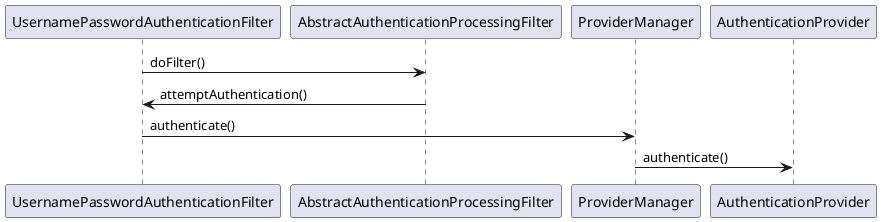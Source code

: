 @startuml

UsernamePasswordAuthenticationFilter -> AbstractAuthenticationProcessingFilter : doFilter()

AbstractAuthenticationProcessingFilter -> UsernamePasswordAuthenticationFilter : attemptAuthentication()

UsernamePasswordAuthenticationFilter -> ProviderManager : authenticate()

ProviderManager -> AuthenticationProvider : authenticate()



@enduml